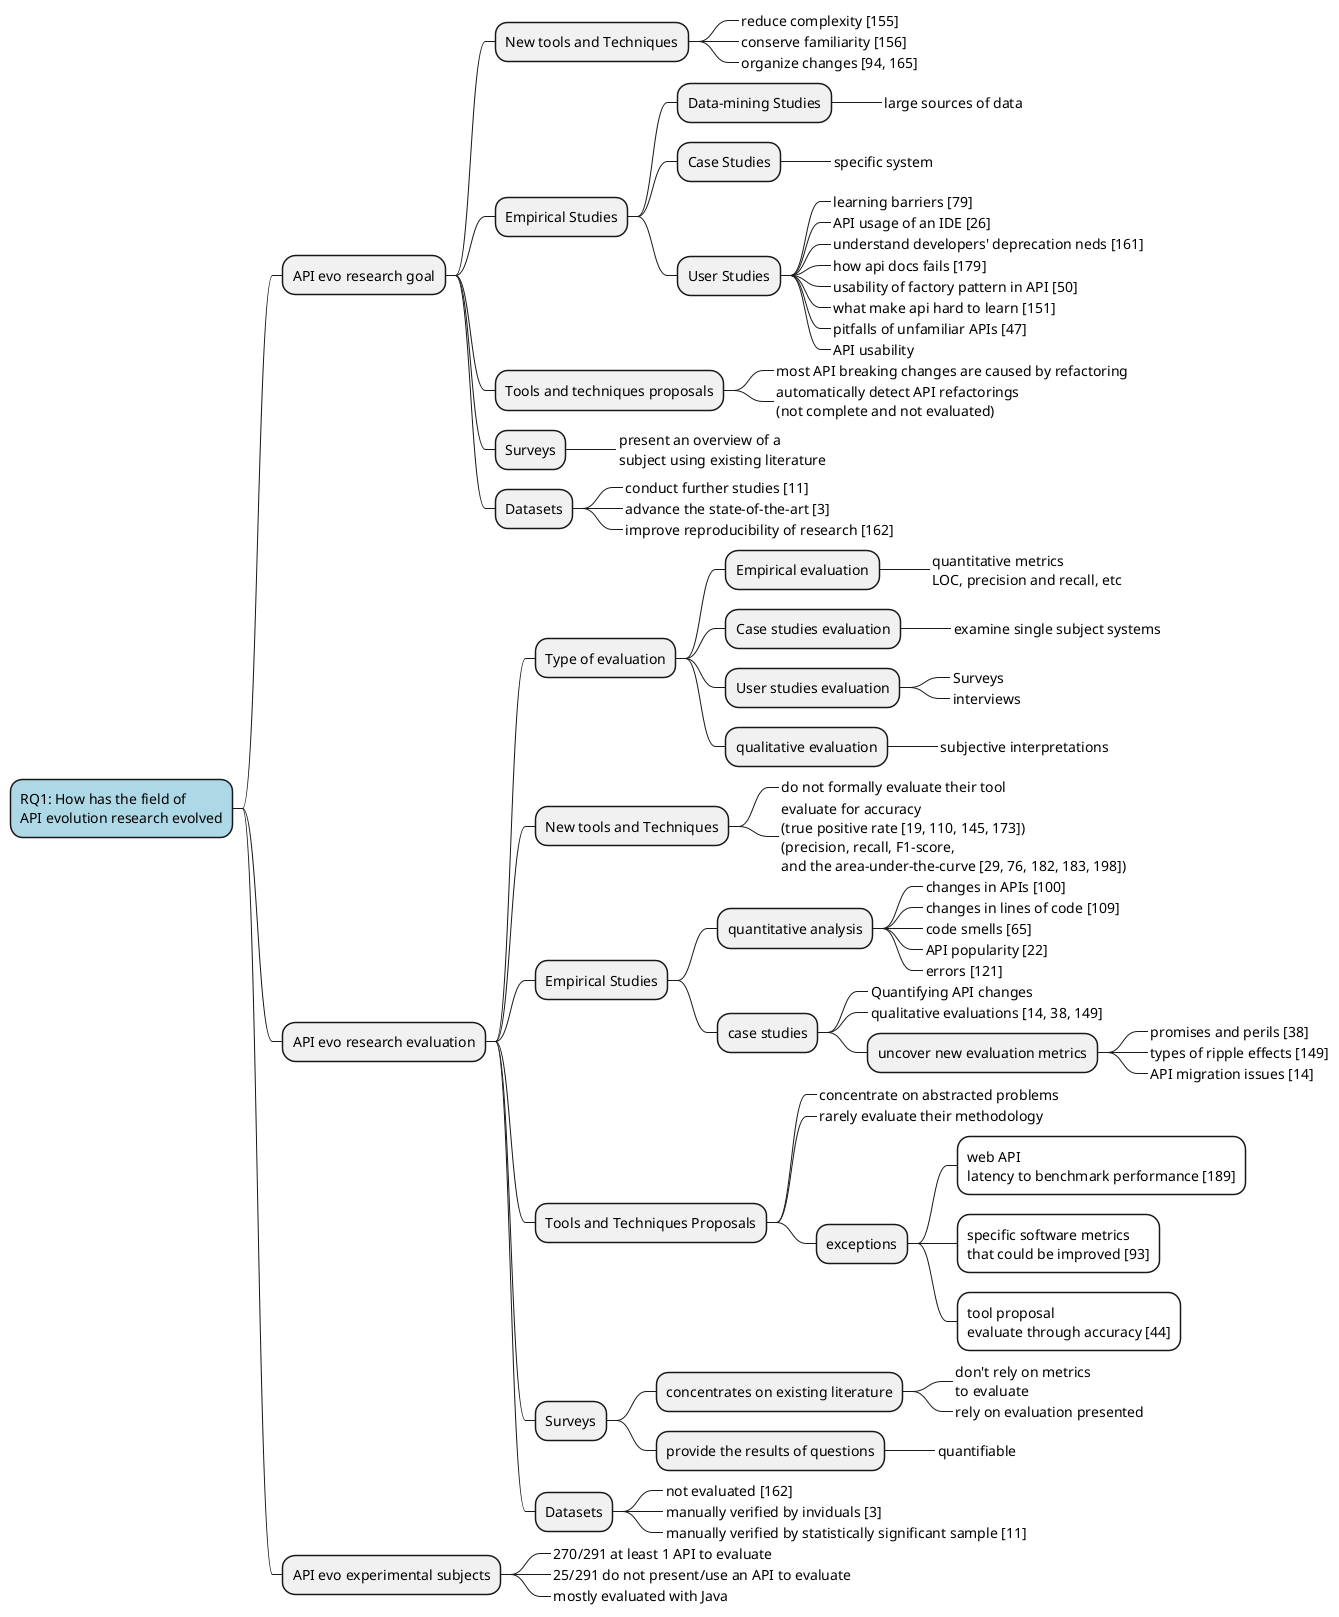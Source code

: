 @startmindmap api_evo_lit_review_rq1

' *[#Orange]:API Evo
' Liturature review;

*[#LightBlue]:RQ1: How has the field of
API evolution research evolved;

** API evo research goal
*** New tools and Techniques
****_ reduce complexity [155]
****_ conserve familiarity [156]
****_ organize changes [94, 165]

*** Empirical Studies
**** Data-mining Studies
*****_ large sources of data

**** Case Studies
*****_ specific system

**** User Studies
*****_ learning barriers [79]
*****_ API usage of an IDE [26]
*****_ understand developers' deprecation neds [161]
*****_ how api docs fails [179]
*****_ usability of factory pattern in API [50]
*****_ what make api hard to learn [151]
*****_ pitfalls of unfamiliar APIs [47]
*****_ API usability


*** Tools and techniques proposals
****_ most API breaking changes are caused by refactoring
****_:automatically detect API refactorings
(not complete and not evaluated);

*** Surveys
****_:present an overview of a
subject using existing literature;

*** Datasets
****_ conduct further studies [11]
****_ advance the state-of-the-art [3]
****_ improve reproducibility of research [162]

** API evo research evaluation
*** Type of evaluation
**** Empirical evaluation
*****_:quantitative metrics
LOC, precision and recall, etc;

**** Case studies evaluation
*****_ examine single subject systems

**** User studies evaluation
*****_ Surveys
*****_ interviews

**** qualitative evaluation
*****_ subjective interpretations

*** New tools and Techniques
****_ do not formally evaluate their tool
****_:evaluate for accuracy
(true positive rate [19, 110, 145, 173])
(precision, recall, F1-score,
and the area-under-the-curve [29, 76, 182, 183, 198]);

*** Empirical Studies
**** quantitative analysis
*****_ changes in APIs [100]
*****_ changes in lines of code [109]
*****_ code smells [65]
*****_ API popularity [22]
*****_ errors [121]

**** case studies
*****_ Quantifying API changes
*****_ qualitative evaluations [14, 38, 149]
***** uncover new evaluation metrics
******_ promises and perils [38]
******_ types of ripple effects [149]
******_ API migration issues [14]

*** Tools and Techniques Proposals
****_ concentrate on abstracted problems
****_ rarely evaluate their methodology
**** exceptions
*****[#00000000]:web API
latency to benchmark performance [189];
*****[#00000000]:specific software metrics
that could be improved [93];
*****[#00000000]:tool proposal
evaluate through accuracy [44];

*** Surveys
**** concentrates on existing literature
*****_:don't rely on metrics
to evaluate;
*****_ rely on evaluation presented
**** provide the results of questions
*****_ quantifiable

*** Datasets
****_ not evaluated [162]
****_ manually verified by inviduals [3]
****_ manually verified by statistically significant sample [11]

** API evo experimental subjects
***_ 270/291 at least 1 API to evaluate
***_ 25/291 do not present/use an API to evaluate
***_ mostly evaluated with Java

@endmindmap
